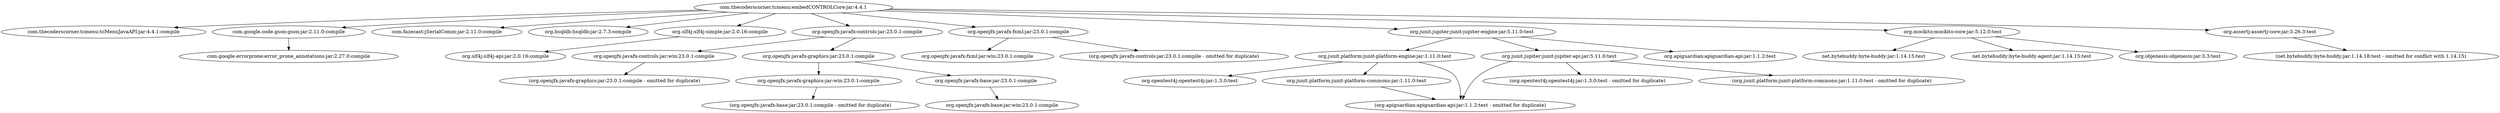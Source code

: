digraph embedCONTROLCore {
	"com.thecoderscorner.tcmenu:embedCONTROLCore:jar:4.4.1" -> "com.thecoderscorner.tcmenu:tcMenuJavaAPI:jar:4.4.1:compile" ; 
	"com.thecoderscorner.tcmenu:embedCONTROLCore:jar:4.4.1" -> "com.google.code.gson:gson:jar:2.11.0:compile" ; 
	"com.thecoderscorner.tcmenu:embedCONTROLCore:jar:4.4.1" -> "com.fazecast:jSerialComm:jar:2.11.0:compile" ; 
	"com.thecoderscorner.tcmenu:embedCONTROLCore:jar:4.4.1" -> "org.hsqldb:hsqldb:jar:2.7.3:compile" ; 
	"com.thecoderscorner.tcmenu:embedCONTROLCore:jar:4.4.1" -> "org.slf4j:slf4j-simple:jar:2.0.16:compile" ; 
	"com.thecoderscorner.tcmenu:embedCONTROLCore:jar:4.4.1" -> "org.openjfx:javafx-controls:jar:23.0.1:compile" ; 
	"com.thecoderscorner.tcmenu:embedCONTROLCore:jar:4.4.1" -> "org.openjfx:javafx-fxml:jar:23.0.1:compile" ; 
	"com.thecoderscorner.tcmenu:embedCONTROLCore:jar:4.4.1" -> "org.junit.jupiter:junit-jupiter-engine:jar:5.11.0:test" ; 
	"com.thecoderscorner.tcmenu:embedCONTROLCore:jar:4.4.1" -> "org.mockito:mockito-core:jar:5.12.0:test" ; 
	"com.thecoderscorner.tcmenu:embedCONTROLCore:jar:4.4.1" -> "org.assertj:assertj-core:jar:3.26.3:test" ; 
	"com.google.code.gson:gson:jar:2.11.0:compile" -> "com.google.errorprone:error_prone_annotations:jar:2.27.0:compile" ; 
	"org.slf4j:slf4j-simple:jar:2.0.16:compile" -> "org.slf4j:slf4j-api:jar:2.0.16:compile" ; 
	"org.openjfx:javafx-controls:jar:23.0.1:compile" -> "org.openjfx:javafx-controls:jar:win:23.0.1:compile" ; 
	"org.openjfx:javafx-controls:jar:23.0.1:compile" -> "org.openjfx:javafx-graphics:jar:23.0.1:compile" ; 
	"org.openjfx:javafx-controls:jar:win:23.0.1:compile" -> "(org.openjfx:javafx-graphics:jar:23.0.1:compile - omitted for duplicate)" ; 
	"org.openjfx:javafx-graphics:jar:23.0.1:compile" -> "org.openjfx:javafx-graphics:jar:win:23.0.1:compile" ; 
	"org.openjfx:javafx-graphics:jar:23.0.1:compile" -> "org.openjfx:javafx-base:jar:23.0.1:compile" ; 
	"org.openjfx:javafx-graphics:jar:win:23.0.1:compile" -> "(org.openjfx:javafx-base:jar:23.0.1:compile - omitted for duplicate)" ; 
	"org.openjfx:javafx-base:jar:23.0.1:compile" -> "org.openjfx:javafx-base:jar:win:23.0.1:compile" ; 
	"org.openjfx:javafx-fxml:jar:23.0.1:compile" -> "org.openjfx:javafx-fxml:jar:win:23.0.1:compile" ; 
	"org.openjfx:javafx-fxml:jar:23.0.1:compile" -> "(org.openjfx:javafx-controls:jar:23.0.1:compile - omitted for duplicate)" ; 
	"org.junit.jupiter:junit-jupiter-engine:jar:5.11.0:test" -> "org.junit.platform:junit-platform-engine:jar:1.11.0:test" ; 
	"org.junit.jupiter:junit-jupiter-engine:jar:5.11.0:test" -> "org.junit.jupiter:junit-jupiter-api:jar:5.11.0:test" ; 
	"org.junit.jupiter:junit-jupiter-engine:jar:5.11.0:test" -> "org.apiguardian:apiguardian-api:jar:1.1.2:test" ; 
	"org.junit.platform:junit-platform-engine:jar:1.11.0:test" -> "org.opentest4j:opentest4j:jar:1.3.0:test" ; 
	"org.junit.platform:junit-platform-engine:jar:1.11.0:test" -> "org.junit.platform:junit-platform-commons:jar:1.11.0:test" ; 
	"org.junit.platform:junit-platform-engine:jar:1.11.0:test" -> "(org.apiguardian:apiguardian-api:jar:1.1.2:test - omitted for duplicate)" ; 
	"org.junit.platform:junit-platform-commons:jar:1.11.0:test" -> "(org.apiguardian:apiguardian-api:jar:1.1.2:test - omitted for duplicate)" ; 
	"org.junit.jupiter:junit-jupiter-api:jar:5.11.0:test" -> "(org.opentest4j:opentest4j:jar:1.3.0:test - omitted for duplicate)" ; 
	"org.junit.jupiter:junit-jupiter-api:jar:5.11.0:test" -> "(org.junit.platform:junit-platform-commons:jar:1.11.0:test - omitted for duplicate)" ; 
	"org.junit.jupiter:junit-jupiter-api:jar:5.11.0:test" -> "(org.apiguardian:apiguardian-api:jar:1.1.2:test - omitted for duplicate)" ; 
	"org.mockito:mockito-core:jar:5.12.0:test" -> "net.bytebuddy:byte-buddy:jar:1.14.15:test" ; 
	"org.mockito:mockito-core:jar:5.12.0:test" -> "net.bytebuddy:byte-buddy-agent:jar:1.14.15:test" ; 
	"org.mockito:mockito-core:jar:5.12.0:test" -> "org.objenesis:objenesis:jar:3.3:test" ; 
	"org.assertj:assertj-core:jar:3.26.3:test" -> "(net.bytebuddy:byte-buddy:jar:1.14.18:test - omitted for conflict with 1.14.15)" ; 
}
digraph tcMenuGenerator {
	"com.thecoderscorner.tcmenu:menuEditorUI:jar:4.4.1" -> "com.thecoderscorner.tcmenu:tcMenuJavaAPI:jar:4.4.1:compile" ; 
	"com.thecoderscorner.tcmenu:menuEditorUI:jar:4.4.1" -> "com.thecoderscorner.tcmenu:embedCONTROLCore:jar:4.4.1:compile" ; 
	"com.thecoderscorner.tcmenu:menuEditorUI:jar:4.4.1" -> "com.google.code.gson:gson:jar:2.11.0:compile" ; 
	"com.thecoderscorner.tcmenu:menuEditorUI:jar:4.4.1" -> "info.picocli:picocli:jar:4.7.6:compile" ; 
	"com.thecoderscorner.tcmenu:menuEditorUI:jar:4.4.1" -> "org.hsqldb:hsqldb:jar:2.7.3:compile" ; 
	"com.thecoderscorner.tcmenu:menuEditorUI:jar:4.4.1" -> "org.openjfx:javafx-base:jar:23.0.1:compile" ; 
	"com.thecoderscorner.tcmenu:menuEditorUI:jar:4.4.1" -> "org.openjfx:javafx-controls:jar:23.0.1:compile" ; 
	"com.thecoderscorner.tcmenu:menuEditorUI:jar:4.4.1" -> "org.openjfx:javafx-fxml:jar:23.0.1:compile" ; 
	"com.thecoderscorner.tcmenu:menuEditorUI:jar:4.4.1" -> "org.openjfx:javafx-graphics:jar:23.0.1:compile" ; 
	"com.thecoderscorner.tcmenu:menuEditorUI:jar:4.4.1" -> "org.openjfx:javafx-swing:jar:23.0.1:compile" ; 
	"com.thecoderscorner.tcmenu:menuEditorUI:jar:4.4.1" -> "org.jfxtras:jmetro:jar:11.6.16:compile" ; 
	"com.thecoderscorner.tcmenu:menuEditorUI:jar:4.4.1" -> "org.junit.jupiter:junit-jupiter-engine:jar:5.11.2:test" ; 
	"com.thecoderscorner.tcmenu:menuEditorUI:jar:4.4.1" -> "org.mockito:mockito-core:jar:5.14.2:test" ; 
	"com.thecoderscorner.tcmenu:menuEditorUI:jar:4.4.1" -> "org.testfx:testfx-core:jar:4.0.18:test" ; 
	"com.thecoderscorner.tcmenu:menuEditorUI:jar:4.4.1" -> "org.testfx:testfx-junit5:jar:4.0.18:test" ; 
	"com.google.code.gson:gson:jar:2.11.0:compile" -> "com.google.errorprone:error_prone_annotations:jar:2.27.0:compile" ; 
	"org.openjfx:javafx-base:jar:23.0.1:compile" -> "org.openjfx:javafx-base:jar:win:23.0.1:compile" ; 
	"org.openjfx:javafx-controls:jar:23.0.1:compile" -> "org.openjfx:javafx-controls:jar:win:23.0.1:compile" ; 
	"org.openjfx:javafx-controls:jar:23.0.1:compile" -> "(org.openjfx:javafx-graphics:jar:23.0.1:compile - omitted for duplicate)" ; 
	"org.openjfx:javafx-fxml:jar:23.0.1:compile" -> "org.openjfx:javafx-fxml:jar:win:23.0.1:compile" ; 
	"org.openjfx:javafx-fxml:jar:23.0.1:compile" -> "(org.openjfx:javafx-controls:jar:23.0.1:compile - omitted for duplicate)" ; 
	"org.openjfx:javafx-graphics:jar:23.0.1:compile" -> "org.openjfx:javafx-graphics:jar:win:23.0.1:compile" ; 
	"org.openjfx:javafx-swing:jar:23.0.1:compile" -> "org.openjfx:javafx-swing:jar:win:23.0.1:compile" ; 
	"org.openjfx:javafx-swing:jar:23.0.1:compile" -> "(org.openjfx:javafx-graphics:jar:23.0.1:compile - omitted for duplicate)" ; 
	"org.junit.jupiter:junit-jupiter-engine:jar:5.11.2:test" -> "org.junit.platform:junit-platform-engine:jar:1.11.2:test" ; 
	"org.junit.jupiter:junit-jupiter-engine:jar:5.11.2:test" -> "org.junit.jupiter:junit-jupiter-api:jar:5.11.2:test" ; 
	"org.junit.jupiter:junit-jupiter-engine:jar:5.11.2:test" -> "org.apiguardian:apiguardian-api:jar:1.1.2:test" ; 
	"org.junit.platform:junit-platform-engine:jar:1.11.2:test" -> "org.opentest4j:opentest4j:jar:1.3.0:test" ; 
	"org.junit.platform:junit-platform-engine:jar:1.11.2:test" -> "org.junit.platform:junit-platform-commons:jar:1.11.2:test" ; 
	"org.junit.platform:junit-platform-engine:jar:1.11.2:test" -> "(org.apiguardian:apiguardian-api:jar:1.1.2:test - omitted for duplicate)" ; 
	"org.junit.platform:junit-platform-commons:jar:1.11.2:test" -> "(org.apiguardian:apiguardian-api:jar:1.1.2:test - omitted for duplicate)" ; 
	"org.junit.jupiter:junit-jupiter-api:jar:5.11.2:test" -> "(org.opentest4j:opentest4j:jar:1.3.0:test - omitted for duplicate)" ; 
	"org.junit.jupiter:junit-jupiter-api:jar:5.11.2:test" -> "(org.junit.platform:junit-platform-commons:jar:1.11.2:test - omitted for duplicate)" ; 
	"org.junit.jupiter:junit-jupiter-api:jar:5.11.2:test" -> "(org.apiguardian:apiguardian-api:jar:1.1.2:test - omitted for duplicate)" ; 
	"org.mockito:mockito-core:jar:5.14.2:test" -> "net.bytebuddy:byte-buddy:jar:1.15.4:test" ; 
	"org.mockito:mockito-core:jar:5.14.2:test" -> "net.bytebuddy:byte-buddy-agent:jar:1.15.4:test" ; 
	"org.mockito:mockito-core:jar:5.14.2:test" -> "org.objenesis:objenesis:jar:3.3:test" ; 
	"org.testfx:testfx-core:jar:4.0.18:test" -> "org.hamcrest:hamcrest:jar:2.1:test" ; 
	"org.testfx:testfx-core:jar:4.0.18:test" -> "org.assertj:assertj-core:jar:3.13.2:test" ; 
	"org.testfx:testfx-core:jar:4.0.18:test" -> "org.osgi:org.osgi.core:jar:6.0.0:test" ; 
	"org.testfx:testfx-junit5:jar:4.0.18:test" -> "(org.testfx:testfx-core:jar:4.0.18:test - omitted for duplicate)" ; 
	"org.testfx:testfx-junit5:jar:4.0.18:test" -> "(org.hamcrest:hamcrest:jar:2.1:test - omitted for duplicate)" ; 
	"org.testfx:testfx-junit5:jar:4.0.18:test" -> "(org.assertj:assertj-core:jar:3.13.2:test - omitted for duplicate)" ; 
}
digraph tcMenuJavaApi {
	"com.thecoderscorner.tcmenu:tcMenuJavaAPI:jar:4.4.1" -> "com.google.code.gson:gson:jar:2.11.0:compile" ; 
	"com.thecoderscorner.tcmenu:tcMenuJavaAPI:jar:4.4.1" -> "org.slf4j:slf4j-simple:jar:2.0.16:test" ; 
	"com.thecoderscorner.tcmenu:tcMenuJavaAPI:jar:4.4.1" -> "org.junit.jupiter:junit-jupiter-engine:jar:5.11.2:test" ; 
	"com.thecoderscorner.tcmenu:tcMenuJavaAPI:jar:4.4.1" -> "org.junit.vintage:junit-vintage-engine:jar:5.11.2:test" ; 
	"com.thecoderscorner.tcmenu:tcMenuJavaAPI:jar:4.4.1" -> "org.mockito:mockito-core:jar:5.14.2:test" ; 
	"com.thecoderscorner.tcmenu:tcMenuJavaAPI:jar:4.4.1" -> "org.hamcrest:hamcrest-library:jar:3.0:test" ; 
	"com.thecoderscorner.tcmenu:tcMenuJavaAPI:jar:4.4.1" -> "org.assertj:assertj-core:jar:3.26.3:test" ; 
	"com.google.code.gson:gson:jar:2.11.0:compile" -> "com.google.errorprone:error_prone_annotations:jar:2.27.0:compile" ; 
	"org.slf4j:slf4j-simple:jar:2.0.16:test" -> "org.slf4j:slf4j-api:jar:2.0.16:test" ; 
	"org.junit.jupiter:junit-jupiter-engine:jar:5.11.2:test" -> "org.junit.platform:junit-platform-engine:jar:1.11.2:test" ; 
	"org.junit.jupiter:junit-jupiter-engine:jar:5.11.2:test" -> "org.junit.jupiter:junit-jupiter-api:jar:5.11.2:test" ; 
	"org.junit.jupiter:junit-jupiter-engine:jar:5.11.2:test" -> "org.apiguardian:apiguardian-api:jar:1.1.2:test" ; 
	"org.junit.platform:junit-platform-engine:jar:1.11.2:test" -> "org.opentest4j:opentest4j:jar:1.3.0:test" ; 
	"org.junit.platform:junit-platform-engine:jar:1.11.2:test" -> "org.junit.platform:junit-platform-commons:jar:1.11.2:test" ; 
	"org.junit.platform:junit-platform-engine:jar:1.11.2:test" -> "(org.apiguardian:apiguardian-api:jar:1.1.2:test - omitted for duplicate)" ; 
	"org.junit.platform:junit-platform-commons:jar:1.11.2:test" -> "(org.apiguardian:apiguardian-api:jar:1.1.2:test - omitted for duplicate)" ; 
	"org.junit.jupiter:junit-jupiter-api:jar:5.11.2:test" -> "(org.opentest4j:opentest4j:jar:1.3.0:test - omitted for duplicate)" ; 
	"org.junit.jupiter:junit-jupiter-api:jar:5.11.2:test" -> "(org.junit.platform:junit-platform-commons:jar:1.11.2:test - omitted for duplicate)" ; 
	"org.junit.jupiter:junit-jupiter-api:jar:5.11.2:test" -> "(org.apiguardian:apiguardian-api:jar:1.1.2:test - omitted for duplicate)" ; 
	"org.junit.vintage:junit-vintage-engine:jar:5.11.2:test" -> "(org.junit.platform:junit-platform-engine:jar:1.11.2:test - omitted for duplicate)" ; 
	"org.junit.vintage:junit-vintage-engine:jar:5.11.2:test" -> "junit:junit:jar:4.13.2:test" ; 
	"org.junit.vintage:junit-vintage-engine:jar:5.11.2:test" -> "(org.apiguardian:apiguardian-api:jar:1.1.2:test - omitted for duplicate)" ; 
	"junit:junit:jar:4.13.2:test" -> "(org.hamcrest:hamcrest-core:jar:1.3:test - omitted for conflict with 3.0)" ; 
	"org.mockito:mockito-core:jar:5.14.2:test" -> "net.bytebuddy:byte-buddy:jar:1.15.4:test" ; 
	"org.mockito:mockito-core:jar:5.14.2:test" -> "net.bytebuddy:byte-buddy-agent:jar:1.15.4:test" ; 
	"org.mockito:mockito-core:jar:5.14.2:test" -> "org.objenesis:objenesis:jar:3.3:test" ; 
	"org.hamcrest:hamcrest-library:jar:3.0:test" -> "org.hamcrest:hamcrest-core:jar:3.0:test" ; 
	"org.hamcrest:hamcrest-core:jar:3.0:test" -> "org.hamcrest:hamcrest:jar:3.0:test" ; 
	"org.assertj:assertj-core:jar:3.26.3:test" -> "(net.bytebuddy:byte-buddy:jar:1.14.18:test - omitted for conflict with 1.15.4)" ; 
}
